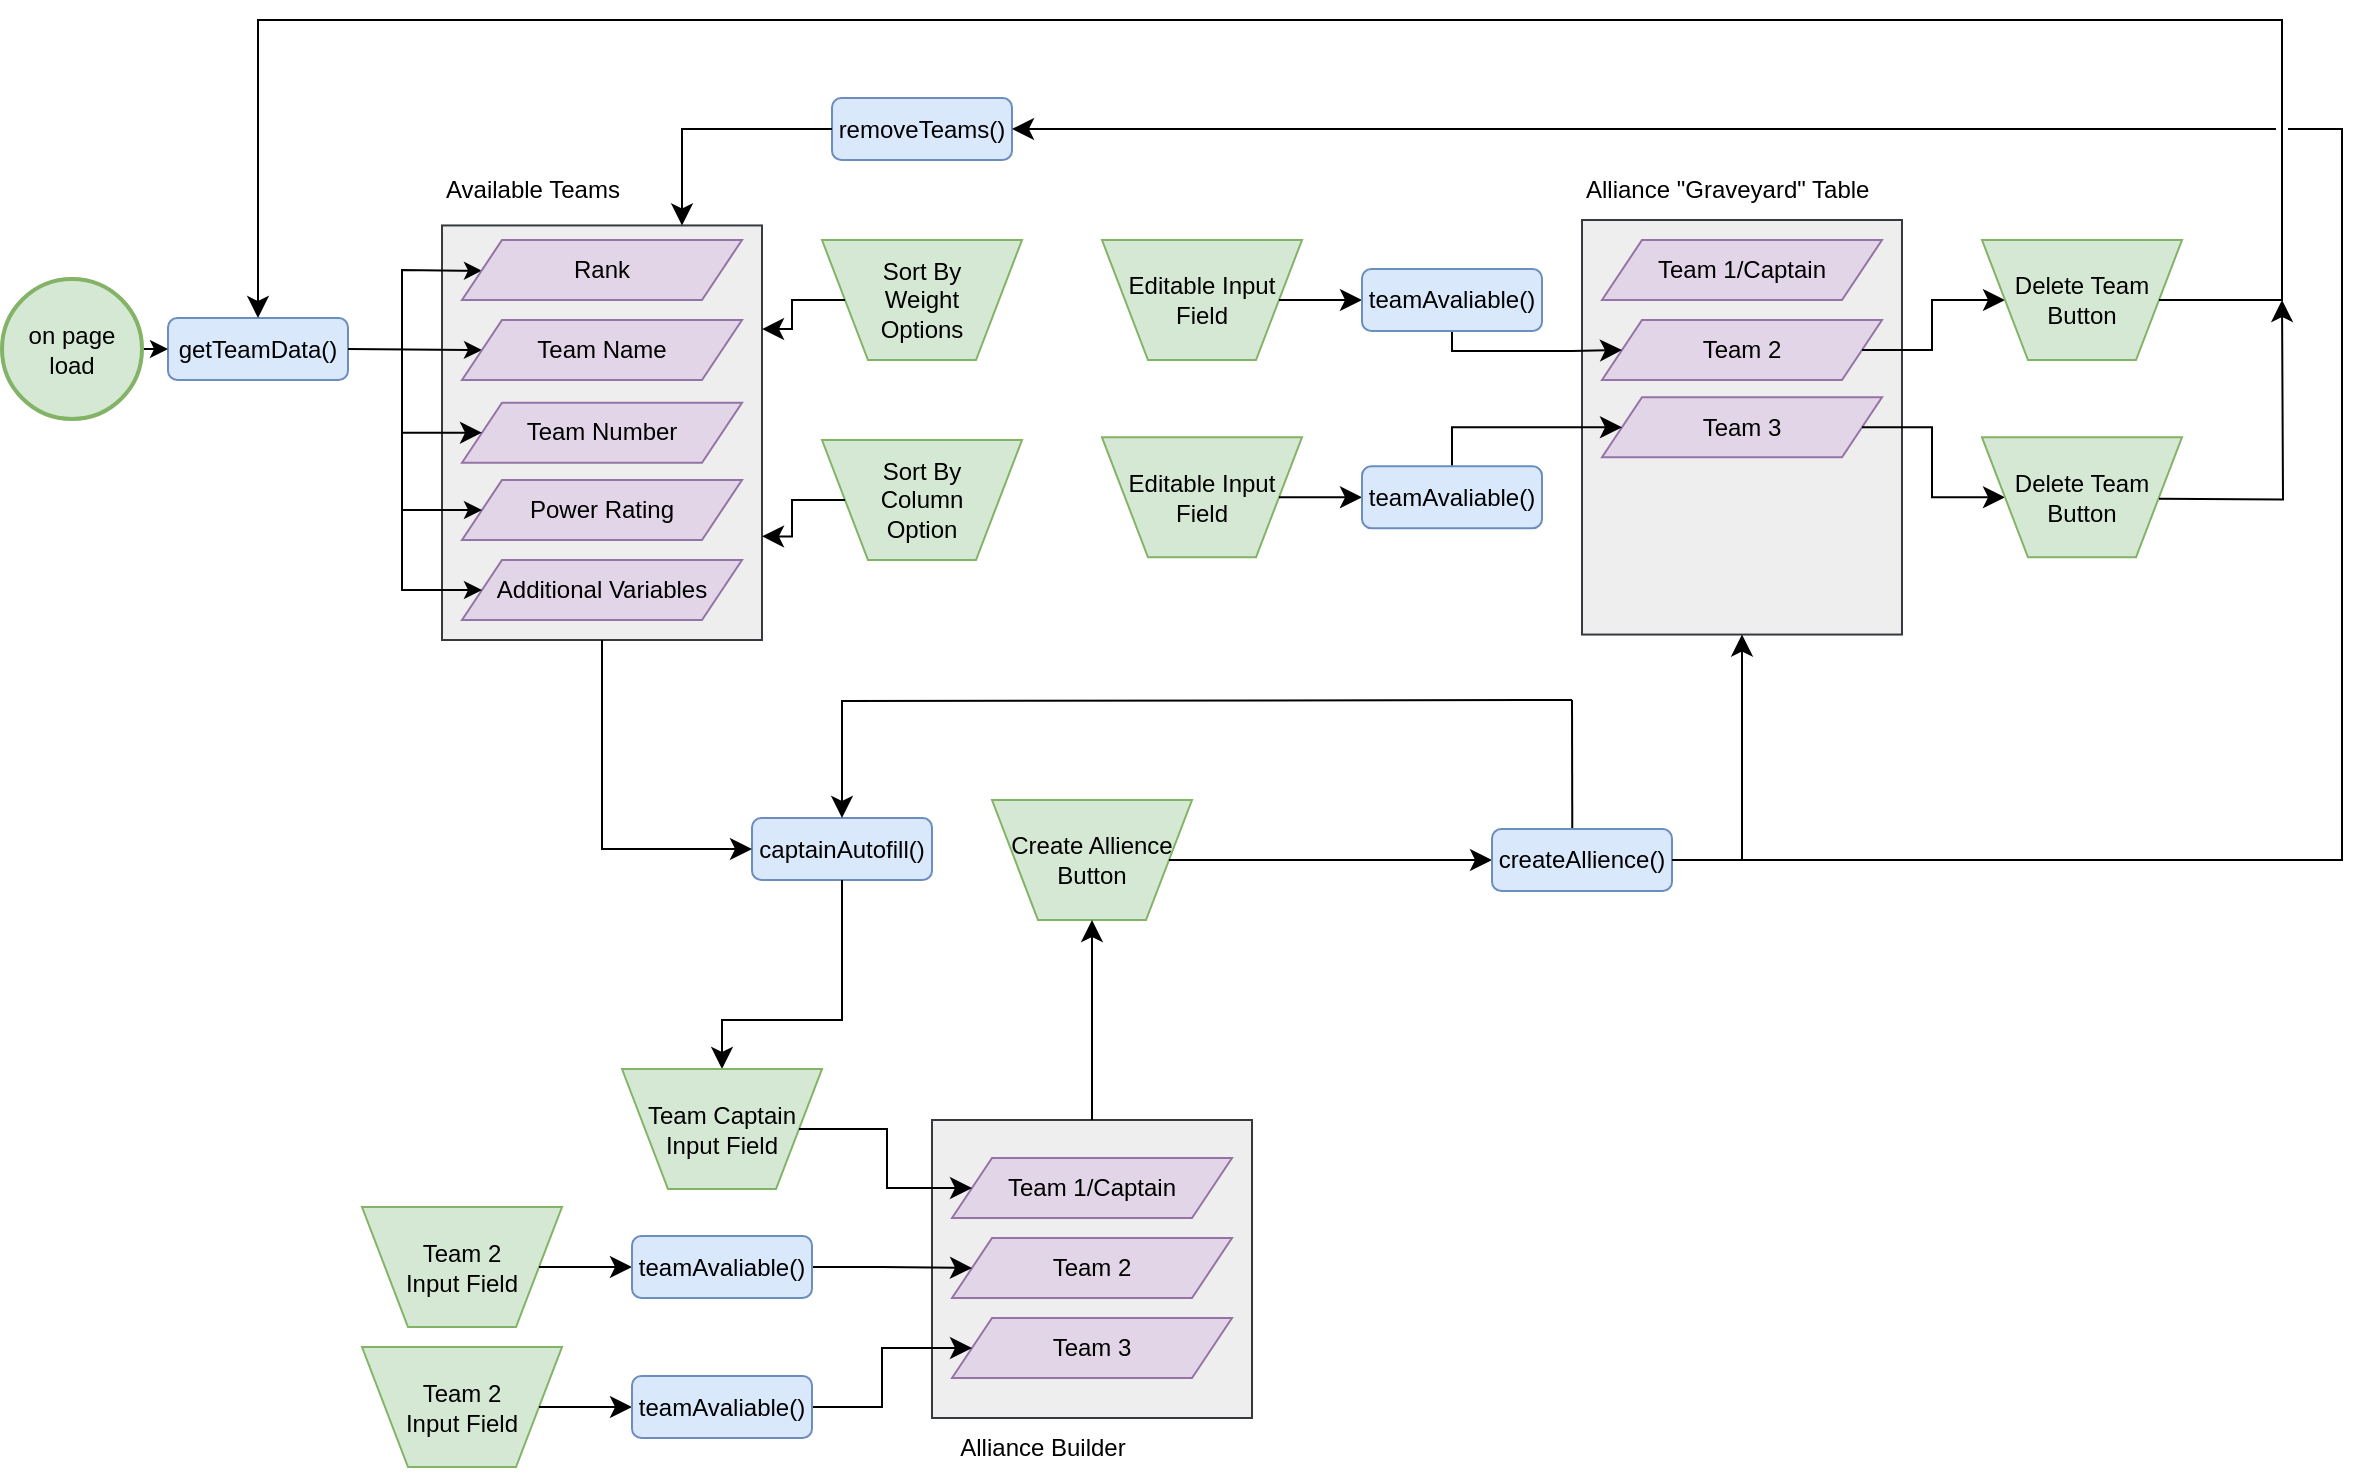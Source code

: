 <mxfile version="22.1.5" type="google">
  <diagram name="Page-1" id="FFI3w0g1MH9gnlZdxmnA">
    <mxGraphModel grid="1" page="1" gridSize="10" guides="1" tooltips="1" connect="1" arrows="1" fold="1" pageScale="1" pageWidth="850" pageHeight="1100" math="0" shadow="0">
      <root>
        <mxCell id="0" />
        <mxCell id="1" parent="0" />
        <mxCell id="9ercS7QOobOM5DavKYnJ-20" value="" style="group" connectable="0" vertex="1" parent="1">
          <mxGeometry x="-610" y="70" width="160" height="240" as="geometry" />
        </mxCell>
        <mxCell id="9ercS7QOobOM5DavKYnJ-21" value="" style="rounded=0;whiteSpace=wrap;html=1;fillColor=#eeeeee;strokeColor=#36393d;" vertex="1" parent="9ercS7QOobOM5DavKYnJ-20">
          <mxGeometry y="32.724" width="160" height="207.276" as="geometry" />
        </mxCell>
        <mxCell id="9ercS7QOobOM5DavKYnJ-26" value="Available Teams" style="text;html=1;align=left;verticalAlign=middle;resizable=0;points=[];autosize=1;strokeColor=none;fillColor=none;" vertex="1" parent="9ercS7QOobOM5DavKYnJ-20">
          <mxGeometry width="110" height="30" as="geometry" />
        </mxCell>
        <mxCell id="9ercS7QOobOM5DavKYnJ-14" value="Power Rating" style="shape=parallelogram;perimeter=parallelogramPerimeter;whiteSpace=wrap;html=1;fixedSize=1;rounded=0;fillColor=#E1D5E7;strokeColor=#9673a6;" vertex="1" parent="9ercS7QOobOM5DavKYnJ-20">
          <mxGeometry x="10" y="160" width="140" height="30" as="geometry" />
        </mxCell>
        <mxCell id="9ercS7QOobOM5DavKYnJ-11" value="Additional Variables" style="shape=parallelogram;perimeter=parallelogramPerimeter;whiteSpace=wrap;html=1;fixedSize=1;rounded=0;fillColor=#E1D5E7;strokeColor=#9673a6;" vertex="1" parent="9ercS7QOobOM5DavKYnJ-20">
          <mxGeometry x="10" y="200" width="140" height="30" as="geometry" />
        </mxCell>
        <mxCell id="T1bbL8raHNwF6YN5agup-30" value="Team Number" style="shape=parallelogram;perimeter=parallelogramPerimeter;whiteSpace=wrap;html=1;fixedSize=1;rounded=0;fillColor=#E1D5E7;strokeColor=#9673a6;" vertex="1" parent="9ercS7QOobOM5DavKYnJ-20">
          <mxGeometry x="10" y="121.36" width="140" height="30" as="geometry" />
        </mxCell>
        <mxCell id="9ercS7QOobOM5DavKYnJ-1" value="getTeamData()" style="rounded=1;whiteSpace=wrap;html=1;fillColor=#dae8fc;strokeColor=#6c8ebf;" vertex="1" parent="1">
          <mxGeometry x="-747" y="149" width="90" height="31" as="geometry" />
        </mxCell>
        <mxCell id="9ercS7QOobOM5DavKYnJ-2" style="edgeStyle=orthogonalEdgeStyle;rounded=0;orthogonalLoop=1;jettySize=auto;html=1;exitX=1;exitY=0.5;exitDx=0;exitDy=0;exitPerimeter=0;entryX=0;entryY=0.5;entryDx=0;entryDy=0;" edge="1" parent="1" source="9ercS7QOobOM5DavKYnJ-3" target="9ercS7QOobOM5DavKYnJ-1">
          <mxGeometry relative="1" as="geometry" />
        </mxCell>
        <mxCell id="9ercS7QOobOM5DavKYnJ-3" value="on page load" style="strokeWidth=2;html=1;shape=mxgraph.flowchart.start_2;whiteSpace=wrap;fillColor=#d5e8d4;strokeColor=#82b366;" vertex="1" parent="1">
          <mxGeometry x="-830" y="129.5" width="70" height="70" as="geometry" />
        </mxCell>
        <mxCell id="9ercS7QOobOM5DavKYnJ-4" value="" style="endArrow=classic;html=1;rounded=0;exitX=1;exitY=0.5;exitDx=0;exitDy=0;" edge="1" parent="1" source="9ercS7QOobOM5DavKYnJ-1">
          <mxGeometry width="50" height="50" relative="1" as="geometry">
            <mxPoint x="-600" y="240" as="sourcePoint" />
            <mxPoint x="-590" y="165" as="targetPoint" />
          </mxGeometry>
        </mxCell>
        <mxCell id="9ercS7QOobOM5DavKYnJ-5" value="" style="endArrow=classic;html=1;rounded=0;" edge="1" parent="1">
          <mxGeometry width="50" height="50" relative="1" as="geometry">
            <mxPoint x="-630" y="170" as="sourcePoint" />
            <mxPoint x="-590" y="125.33" as="targetPoint" />
            <Array as="points">
              <mxPoint x="-630" y="125" />
              <mxPoint x="-600" y="125.33" />
            </Array>
          </mxGeometry>
        </mxCell>
        <mxCell id="9ercS7QOobOM5DavKYnJ-6" value="" style="endArrow=classic;html=1;rounded=0;entryX=0;entryY=0.5;entryDx=0;entryDy=0;" edge="1" parent="1" target="9ercS7QOobOM5DavKYnJ-14">
          <mxGeometry width="50" height="50" relative="1" as="geometry">
            <mxPoint x="-630" y="160" as="sourcePoint" />
            <mxPoint x="-590" y="205.33" as="targetPoint" />
            <Array as="points">
              <mxPoint x="-630" y="245" />
            </Array>
          </mxGeometry>
        </mxCell>
        <mxCell id="9ercS7QOobOM5DavKYnJ-12" value="Team Name" style="shape=parallelogram;perimeter=parallelogramPerimeter;whiteSpace=wrap;html=1;fixedSize=1;rounded=0;fillColor=#E1D5E7;strokeColor=#9673a6;" vertex="1" parent="1">
          <mxGeometry x="-600" y="150" width="140" height="30" as="geometry" />
        </mxCell>
        <mxCell id="9ercS7QOobOM5DavKYnJ-13" value="Rank" style="shape=parallelogram;perimeter=parallelogramPerimeter;whiteSpace=wrap;html=1;fixedSize=1;rounded=0;fillColor=#E1D5E7;strokeColor=#9673a6;" vertex="1" parent="1">
          <mxGeometry x="-600" y="110" width="140" height="30" as="geometry" />
        </mxCell>
        <mxCell id="9ercS7QOobOM5DavKYnJ-15" value="" style="endArrow=classic;html=1;rounded=0;entryX=0;entryY=0.5;entryDx=0;entryDy=0;" edge="1" parent="1" target="9ercS7QOobOM5DavKYnJ-11">
          <mxGeometry width="50" height="50" relative="1" as="geometry">
            <mxPoint x="-630" y="200" as="sourcePoint" />
            <mxPoint x="-520" y="90" as="targetPoint" />
            <Array as="points">
              <mxPoint x="-630" y="285" />
            </Array>
          </mxGeometry>
        </mxCell>
        <mxCell id="F8CUXBEhj8OmJmXDhwfv-9" value="captainAutofill()" style="rounded=1;whiteSpace=wrap;html=1;fillColor=#dae8fc;strokeColor=#6c8ebf;" vertex="1" parent="1">
          <mxGeometry x="-455" y="399" width="90" height="31" as="geometry" />
        </mxCell>
        <mxCell id="9ercS7QOobOM5DavKYnJ-44" value="" style="rounded=0;whiteSpace=wrap;html=1;fillColor=#eeeeee;strokeColor=#36393d;" vertex="1" parent="1">
          <mxGeometry x="-365" y="550" width="160" height="149" as="geometry" />
        </mxCell>
        <mxCell id="9ercS7QOobOM5DavKYnJ-46" value="Team 1/Captain" style="shape=parallelogram;perimeter=parallelogramPerimeter;whiteSpace=wrap;html=1;fixedSize=1;rounded=0;fillColor=#e1d5e7;strokeColor=#9673a6;" vertex="1" parent="1">
          <mxGeometry x="-355" y="569" width="140" height="30" as="geometry" />
        </mxCell>
        <mxCell id="9ercS7QOobOM5DavKYnJ-47" value="Team 2" style="shape=parallelogram;perimeter=parallelogramPerimeter;whiteSpace=wrap;html=1;fixedSize=1;rounded=0;fillColor=#e1d5e7;strokeColor=#9673a6;" vertex="1" parent="1">
          <mxGeometry x="-355" y="609" width="140" height="30" as="geometry" />
        </mxCell>
        <mxCell id="9ercS7QOobOM5DavKYnJ-48" value="Team 3" style="shape=parallelogram;perimeter=parallelogramPerimeter;whiteSpace=wrap;html=1;fixedSize=1;rounded=0;fillColor=#e1d5e7;strokeColor=#9673a6;" vertex="1" parent="1">
          <mxGeometry x="-355" y="649" width="140" height="30" as="geometry" />
        </mxCell>
        <mxCell id="9ercS7QOobOM5DavKYnJ-45" value="Alliance Builder" style="text;html=1;align=center;verticalAlign=middle;resizable=0;points=[];autosize=1;strokeColor=none;fillColor=none;" vertex="1" parent="1">
          <mxGeometry x="-365" y="699" width="110" height="30" as="geometry" />
        </mxCell>
        <mxCell id="F8CUXBEhj8OmJmXDhwfv-7" value="Create Allience&lt;br&gt;Button" style="verticalLabelPosition=middle;verticalAlign=middle;html=1;shape=trapezoid;perimeter=trapezoidPerimeter;whiteSpace=wrap;size=0.23;arcSize=10;flipV=1;labelPosition=center;align=center;fillColor=#d5e8d4;strokeColor=#82b366;" vertex="1" parent="1">
          <mxGeometry x="-335" y="390" width="100" height="60" as="geometry" />
        </mxCell>
        <mxCell id="T1bbL8raHNwF6YN5agup-7" value="" style="endArrow=classic;html=1;rounded=0;fontSize=12;startSize=8;endSize=8;curved=1;exitX=0.5;exitY=0;exitDx=0;exitDy=0;entryX=0.5;entryY=1;entryDx=0;entryDy=0;" edge="1" parent="1" source="9ercS7QOobOM5DavKYnJ-44" target="F8CUXBEhj8OmJmXDhwfv-7">
          <mxGeometry width="50" height="50" relative="1" as="geometry">
            <mxPoint x="-355" y="400" as="sourcePoint" />
            <mxPoint x="-305" y="350" as="targetPoint" />
          </mxGeometry>
        </mxCell>
        <mxCell id="T1bbL8raHNwF6YN5agup-8" value="" style="endArrow=classic;html=1;rounded=0;fontSize=12;startSize=8;endSize=8;curved=1;exitX=1;exitY=0.5;exitDx=0;exitDy=0;entryX=0;entryY=0.5;entryDx=0;entryDy=0;" edge="1" parent="1" source="F8CUXBEhj8OmJmXDhwfv-7" target="T1bbL8raHNwF6YN5agup-21">
          <mxGeometry width="50" height="50" relative="1" as="geometry">
            <mxPoint x="-115.0" y="420.0" as="sourcePoint" />
            <mxPoint x="-85" y="419" as="targetPoint" />
          </mxGeometry>
        </mxCell>
        <mxCell id="T1bbL8raHNwF6YN5agup-9" value="" style="endArrow=none;html=1;rounded=0;fontSize=12;startSize=8;endSize=8;curved=1;entryX=0.446;entryY=0.019;entryDx=0;entryDy=0;entryPerimeter=0;" edge="1" parent="1" target="T1bbL8raHNwF6YN5agup-21">
          <mxGeometry width="50" height="50" relative="1" as="geometry">
            <mxPoint x="-45" y="340" as="sourcePoint" />
            <mxPoint x="-35" y="406" as="targetPoint" />
          </mxGeometry>
        </mxCell>
        <mxCell id="T1bbL8raHNwF6YN5agup-11" value="" style="endArrow=classic;html=1;rounded=0;fontSize=12;startSize=8;endSize=8;edgeStyle=orthogonalEdgeStyle;" edge="1" parent="1" target="F8CUXBEhj8OmJmXDhwfv-9">
          <mxGeometry width="50" height="50" relative="1" as="geometry">
            <mxPoint x="-45" y="340" as="sourcePoint" />
            <mxPoint x="-405" y="330" as="targetPoint" />
          </mxGeometry>
        </mxCell>
        <mxCell id="T1bbL8raHNwF6YN5agup-14" value="Team 2 &lt;br&gt;Input Field" style="verticalLabelPosition=middle;verticalAlign=middle;html=1;shape=trapezoid;perimeter=trapezoidPerimeter;whiteSpace=wrap;size=0.23;arcSize=10;flipV=1;labelPosition=center;align=center;fillColor=#d5e8d4;strokeColor=#82b366;" vertex="1" parent="1">
          <mxGeometry x="-650" y="593.5" width="100" height="60" as="geometry" />
        </mxCell>
        <mxCell id="T1bbL8raHNwF6YN5agup-16" value="Team 2 &lt;br&gt;Input Field" style="verticalLabelPosition=middle;verticalAlign=middle;html=1;shape=trapezoid;perimeter=trapezoidPerimeter;whiteSpace=wrap;size=0.23;arcSize=10;flipV=1;labelPosition=center;align=center;fillColor=#d5e8d4;strokeColor=#82b366;" vertex="1" parent="1">
          <mxGeometry x="-650" y="663.5" width="100" height="60" as="geometry" />
        </mxCell>
        <mxCell id="T1bbL8raHNwF6YN5agup-21" value="createAllience()" style="rounded=1;whiteSpace=wrap;html=1;fillColor=#dae8fc;strokeColor=#6c8ebf;" vertex="1" parent="1">
          <mxGeometry x="-85" y="404.5" width="90" height="31" as="geometry" />
        </mxCell>
        <mxCell id="T1bbL8raHNwF6YN5agup-24" value="" style="endArrow=classic;html=1;rounded=0;fontSize=12;startSize=8;endSize=8;exitX=1;exitY=0.5;exitDx=0;exitDy=0;entryX=0;entryY=0.5;entryDx=0;entryDy=0;edgeStyle=orthogonalEdgeStyle;" edge="1" parent="1" source="T1bbL8raHNwF6YN5agup-81" target="9ercS7QOobOM5DavKYnJ-47">
          <mxGeometry width="50" height="50" relative="1" as="geometry">
            <mxPoint x="-405" y="590" as="sourcePoint" />
            <mxPoint x="-355" y="540" as="targetPoint" />
          </mxGeometry>
        </mxCell>
        <mxCell id="T1bbL8raHNwF6YN5agup-25" value="" style="endArrow=classic;html=1;rounded=0;fontSize=12;startSize=8;endSize=8;exitX=1;exitY=0.5;exitDx=0;exitDy=0;entryX=0;entryY=0.5;entryDx=0;entryDy=0;edgeStyle=orthogonalEdgeStyle;" edge="1" parent="1" source="T1bbL8raHNwF6YN5agup-80" target="9ercS7QOobOM5DavKYnJ-48">
          <mxGeometry width="50" height="50" relative="1" as="geometry">
            <mxPoint x="-515" y="706" as="sourcePoint" />
            <mxPoint x="-324" y="720" as="targetPoint" />
          </mxGeometry>
        </mxCell>
        <mxCell id="T1bbL8raHNwF6YN5agup-31" value="" style="endArrow=classic;html=1;rounded=0;fontSize=12;startSize=8;endSize=8;entryX=0;entryY=0.5;entryDx=0;entryDy=0;edgeStyle=orthogonalEdgeStyle;" edge="1" parent="1" target="T1bbL8raHNwF6YN5agup-30">
          <mxGeometry width="50" height="50" relative="1" as="geometry">
            <mxPoint x="-630" y="160" as="sourcePoint" />
            <mxPoint x="-340" y="130" as="targetPoint" />
            <Array as="points">
              <mxPoint x="-630" y="206" />
            </Array>
          </mxGeometry>
        </mxCell>
        <mxCell id="T1bbL8raHNwF6YN5agup-32" value="" style="endArrow=classic;html=1;rounded=0;fontSize=12;startSize=8;endSize=8;exitX=0.5;exitY=1;exitDx=0;exitDy=0;entryX=0.5;entryY=0;entryDx=0;entryDy=0;edgeStyle=orthogonalEdgeStyle;" edge="1" parent="1" source="F8CUXBEhj8OmJmXDhwfv-9" target="T1bbL8raHNwF6YN5agup-49">
          <mxGeometry width="50" height="50" relative="1" as="geometry">
            <mxPoint x="-180" y="420" as="sourcePoint" />
            <mxPoint x="-130" y="370" as="targetPoint" />
            <Array as="points">
              <mxPoint x="-410" y="500" />
              <mxPoint x="-470" y="500" />
            </Array>
          </mxGeometry>
        </mxCell>
        <mxCell id="T1bbL8raHNwF6YN5agup-33" value="" style="endArrow=classic;html=1;rounded=0;fontSize=12;startSize=8;endSize=8;exitX=0.5;exitY=1;exitDx=0;exitDy=0;entryX=0;entryY=0.5;entryDx=0;entryDy=0;edgeStyle=orthogonalEdgeStyle;" edge="1" parent="1" source="9ercS7QOobOM5DavKYnJ-21" target="F8CUXBEhj8OmJmXDhwfv-9">
          <mxGeometry width="50" height="50" relative="1" as="geometry">
            <mxPoint x="-350" y="370" as="sourcePoint" />
            <mxPoint x="-300" y="320" as="targetPoint" />
          </mxGeometry>
        </mxCell>
        <mxCell id="T1bbL8raHNwF6YN5agup-38" value="" style="group" connectable="0" vertex="1" parent="1">
          <mxGeometry x="-40" y="70" width="170" height="240" as="geometry" />
        </mxCell>
        <mxCell id="T1bbL8raHNwF6YN5agup-39" value="" style="rounded=0;whiteSpace=wrap;html=1;fillColor=#eeeeee;strokeColor=#36393d;" vertex="1" parent="T1bbL8raHNwF6YN5agup-38">
          <mxGeometry y="30.004" width="160" height="207.276" as="geometry" />
        </mxCell>
        <mxCell id="T1bbL8raHNwF6YN5agup-40" value="Alliance &quot;Graveyard&quot; Table&amp;nbsp;" style="text;html=1;align=left;verticalAlign=middle;resizable=0;points=[];autosize=1;strokeColor=none;fillColor=none;" vertex="1" parent="T1bbL8raHNwF6YN5agup-38">
          <mxGeometry width="170" height="30" as="geometry" />
        </mxCell>
        <mxCell id="T1bbL8raHNwF6YN5agup-41" value="Team 2" style="shape=parallelogram;perimeter=parallelogramPerimeter;whiteSpace=wrap;html=1;fixedSize=1;rounded=0;fillColor=#E1D5E7;strokeColor=#9673a6;" vertex="1" parent="T1bbL8raHNwF6YN5agup-38">
          <mxGeometry x="10" y="80" width="140" height="30" as="geometry" />
        </mxCell>
        <mxCell id="T1bbL8raHNwF6YN5agup-42" value="Team 3" style="shape=parallelogram;perimeter=parallelogramPerimeter;whiteSpace=wrap;html=1;fixedSize=1;rounded=0;fillColor=#E1D5E7;strokeColor=#9673a6;" vertex="1" parent="T1bbL8raHNwF6YN5agup-38">
          <mxGeometry x="10" y="118.64" width="140" height="30" as="geometry" />
        </mxCell>
        <mxCell id="T1bbL8raHNwF6YN5agup-43" value="Team 1/Captain" style="shape=parallelogram;perimeter=parallelogramPerimeter;whiteSpace=wrap;html=1;fixedSize=1;rounded=0;fillColor=#E1D5E7;strokeColor=#9673a6;" vertex="1" parent="T1bbL8raHNwF6YN5agup-38">
          <mxGeometry x="10" y="40.0" width="140" height="30" as="geometry" />
        </mxCell>
        <mxCell id="T1bbL8raHNwF6YN5agup-44" value="" style="endArrow=classic;html=1;rounded=0;fontSize=12;startSize=8;endSize=8;exitX=1;exitY=0.5;exitDx=0;exitDy=0;entryX=0.5;entryY=1;entryDx=0;entryDy=0;edgeStyle=orthogonalEdgeStyle;" edge="1" parent="1" source="T1bbL8raHNwF6YN5agup-21" target="T1bbL8raHNwF6YN5agup-39">
          <mxGeometry width="50" height="50" relative="1" as="geometry">
            <mxPoint x="-290" y="220" as="sourcePoint" />
            <mxPoint y="200" as="targetPoint" />
            <Array as="points">
              <mxPoint x="40" y="420" />
            </Array>
          </mxGeometry>
        </mxCell>
        <mxCell id="T1bbL8raHNwF6YN5agup-45" value="Sort By&lt;br&gt;Weight&lt;br&gt;Options" style="verticalLabelPosition=middle;verticalAlign=middle;html=1;shape=trapezoid;perimeter=trapezoidPerimeter;whiteSpace=wrap;size=0.23;arcSize=10;flipV=1;labelPosition=center;align=center;fillColor=#d5e8d4;strokeColor=#82b366;" vertex="1" parent="1">
          <mxGeometry x="-420" y="110" width="100" height="60" as="geometry" />
        </mxCell>
        <mxCell id="T1bbL8raHNwF6YN5agup-46" value="Sort By&lt;br&gt;Column&lt;br&gt;Option" style="verticalLabelPosition=middle;verticalAlign=middle;html=1;shape=trapezoid;perimeter=trapezoidPerimeter;whiteSpace=wrap;size=0.23;arcSize=10;flipV=1;labelPosition=center;align=center;fillColor=#d5e8d4;strokeColor=#82b366;" vertex="1" parent="1">
          <mxGeometry x="-420" y="210" width="100" height="60" as="geometry" />
        </mxCell>
        <mxCell id="T1bbL8raHNwF6YN5agup-47" value="" style="endArrow=classic;html=1;rounded=0;fontSize=12;startSize=8;endSize=8;exitX=0;exitY=0.5;exitDx=0;exitDy=0;entryX=1;entryY=0.25;entryDx=0;entryDy=0;edgeStyle=orthogonalEdgeStyle;" edge="1" parent="1" source="T1bbL8raHNwF6YN5agup-45" target="9ercS7QOobOM5DavKYnJ-21">
          <mxGeometry width="50" height="50" relative="1" as="geometry">
            <mxPoint x="-460" y="240" as="sourcePoint" />
            <mxPoint x="-410" y="190" as="targetPoint" />
          </mxGeometry>
        </mxCell>
        <mxCell id="T1bbL8raHNwF6YN5agup-48" value="" style="endArrow=classic;html=1;rounded=0;fontSize=12;startSize=8;endSize=8;exitX=0;exitY=0.5;exitDx=0;exitDy=0;entryX=1;entryY=0.75;entryDx=0;entryDy=0;edgeStyle=orthogonalEdgeStyle;" edge="1" parent="1" source="T1bbL8raHNwF6YN5agup-46" target="9ercS7QOobOM5DavKYnJ-21">
          <mxGeometry width="50" height="50" relative="1" as="geometry">
            <mxPoint x="-460" y="240" as="sourcePoint" />
            <mxPoint x="-410" y="190" as="targetPoint" />
          </mxGeometry>
        </mxCell>
        <mxCell id="T1bbL8raHNwF6YN5agup-49" value="Team Captain&lt;br&gt;Input Field" style="verticalLabelPosition=middle;verticalAlign=middle;html=1;shape=trapezoid;perimeter=trapezoidPerimeter;whiteSpace=wrap;size=0.23;arcSize=10;flipV=1;labelPosition=center;align=center;fillColor=#d5e8d4;strokeColor=#82b366;" vertex="1" parent="1">
          <mxGeometry x="-520" y="524.5" width="100" height="60" as="geometry" />
        </mxCell>
        <mxCell id="T1bbL8raHNwF6YN5agup-50" value="" style="endArrow=classic;html=1;rounded=0;fontSize=12;startSize=8;endSize=8;exitX=1;exitY=0.5;exitDx=0;exitDy=0;entryX=0;entryY=0.5;entryDx=0;entryDy=0;edgeStyle=orthogonalEdgeStyle;" edge="1" parent="1" source="T1bbL8raHNwF6YN5agup-49" target="9ercS7QOobOM5DavKYnJ-46">
          <mxGeometry width="50" height="50" relative="1" as="geometry">
            <mxPoint x="-380" y="640" as="sourcePoint" />
            <mxPoint x="-330" y="590" as="targetPoint" />
          </mxGeometry>
        </mxCell>
        <mxCell id="T1bbL8raHNwF6YN5agup-57" value="Editable Input&lt;br&gt;Field" style="verticalLabelPosition=middle;verticalAlign=middle;html=1;shape=trapezoid;perimeter=trapezoidPerimeter;whiteSpace=wrap;size=0.23;arcSize=10;flipV=1;labelPosition=center;align=center;fillColor=#d5e8d4;strokeColor=#82b366;" vertex="1" parent="1">
          <mxGeometry x="-280" y="110.0" width="100" height="60" as="geometry" />
        </mxCell>
        <mxCell id="T1bbL8raHNwF6YN5agup-59" value="Editable Input&lt;br&gt;Field" style="verticalLabelPosition=middle;verticalAlign=middle;html=1;shape=trapezoid;perimeter=trapezoidPerimeter;whiteSpace=wrap;size=0.23;arcSize=10;flipV=1;labelPosition=center;align=center;fillColor=#d5e8d4;strokeColor=#82b366;" vertex="1" parent="1">
          <mxGeometry x="-280" y="208.64" width="100" height="60" as="geometry" />
        </mxCell>
        <mxCell id="T1bbL8raHNwF6YN5agup-62" value="" style="endArrow=classic;html=1;rounded=0;fontSize=12;startSize=8;endSize=8;exitX=0.5;exitY=1;exitDx=0;exitDy=0;entryX=0;entryY=0.5;entryDx=0;entryDy=0;edgeStyle=orthogonalEdgeStyle;" edge="1" parent="1" source="T1bbL8raHNwF6YN5agup-77" target="T1bbL8raHNwF6YN5agup-41">
          <mxGeometry width="50" height="50" relative="1" as="geometry">
            <mxPoint x="-210" y="310" as="sourcePoint" />
            <mxPoint x="-160" y="260" as="targetPoint" />
          </mxGeometry>
        </mxCell>
        <mxCell id="T1bbL8raHNwF6YN5agup-63" value="" style="endArrow=classic;html=1;rounded=0;fontSize=12;startSize=8;endSize=8;exitX=0.5;exitY=0;exitDx=0;exitDy=0;entryX=0;entryY=0.5;entryDx=0;entryDy=0;edgeStyle=orthogonalEdgeStyle;" edge="1" parent="1" source="T1bbL8raHNwF6YN5agup-75" target="T1bbL8raHNwF6YN5agup-42">
          <mxGeometry width="50" height="50" relative="1" as="geometry">
            <mxPoint x="-210" y="310" as="sourcePoint" />
            <mxPoint x="-160" y="260" as="targetPoint" />
            <Array as="points">
              <mxPoint x="-105" y="204" />
            </Array>
          </mxGeometry>
        </mxCell>
        <mxCell id="T1bbL8raHNwF6YN5agup-64" value="" style="endArrow=classic;html=1;rounded=0;fontSize=12;startSize=8;endSize=8;exitX=1;exitY=0.5;exitDx=0;exitDy=0;entryX=0;entryY=0.5;entryDx=0;entryDy=0;edgeStyle=orthogonalEdgeStyle;" edge="1" parent="1" source="T1bbL8raHNwF6YN5agup-42" target="T1bbL8raHNwF6YN5agup-69">
          <mxGeometry width="50" height="50" relative="1" as="geometry">
            <mxPoint x="60" y="350" as="sourcePoint" />
            <mxPoint x="170" y="204" as="targetPoint" />
          </mxGeometry>
        </mxCell>
        <mxCell id="T1bbL8raHNwF6YN5agup-67" value="" style="endArrow=classic;html=1;rounded=0;fontSize=12;startSize=8;endSize=8;exitX=1;exitY=0.5;exitDx=0;exitDy=0;entryX=0;entryY=0.5;entryDx=0;entryDy=0;edgeStyle=orthogonalEdgeStyle;" edge="1" parent="1" source="T1bbL8raHNwF6YN5agup-41" target="T1bbL8raHNwF6YN5agup-68">
          <mxGeometry width="50" height="50" relative="1" as="geometry">
            <mxPoint x="170" y="310" as="sourcePoint" />
            <mxPoint x="170" y="165" as="targetPoint" />
          </mxGeometry>
        </mxCell>
        <mxCell id="T1bbL8raHNwF6YN5agup-68" value="Delete Team&lt;br&gt;Button" style="verticalLabelPosition=middle;verticalAlign=middle;html=1;shape=trapezoid;perimeter=trapezoidPerimeter;whiteSpace=wrap;size=0.23;arcSize=10;flipV=1;labelPosition=center;align=center;fillColor=#d5e8d4;strokeColor=#82b366;" vertex="1" parent="1">
          <mxGeometry x="160" y="110.0" width="100" height="60" as="geometry" />
        </mxCell>
        <mxCell id="T1bbL8raHNwF6YN5agup-69" value="Delete Team&lt;br&gt;Button" style="verticalLabelPosition=middle;verticalAlign=middle;html=1;shape=trapezoid;perimeter=trapezoidPerimeter;whiteSpace=wrap;size=0.23;arcSize=10;flipV=1;labelPosition=center;align=center;fillColor=#d5e8d4;strokeColor=#82b366;" vertex="1" parent="1">
          <mxGeometry x="160" y="208.64" width="100" height="60" as="geometry" />
        </mxCell>
        <mxCell id="T1bbL8raHNwF6YN5agup-70" value="" style="endArrow=classic;html=1;rounded=0;fontSize=12;startSize=8;endSize=8;exitX=1;exitY=0.5;exitDx=0;exitDy=0;edgeStyle=orthogonalEdgeStyle;" edge="1" parent="1" source="T1bbL8raHNwF6YN5agup-68" target="9ercS7QOobOM5DavKYnJ-1">
          <mxGeometry width="50" height="50" relative="1" as="geometry">
            <mxPoint x="-150" y="310" as="sourcePoint" />
            <mxPoint x="200" y="40" as="targetPoint" />
            <Array as="points">
              <mxPoint x="310" y="140" />
              <mxPoint x="310" />
              <mxPoint x="-702" />
            </Array>
          </mxGeometry>
        </mxCell>
        <mxCell id="T1bbL8raHNwF6YN5agup-71" value="" style="endArrow=classic;html=1;rounded=0;fontSize=12;startSize=8;endSize=8;exitX=1;exitY=0.5;exitDx=0;exitDy=0;edgeStyle=orthogonalEdgeStyle;" edge="1" parent="1">
          <mxGeometry width="50" height="50" relative="1" as="geometry">
            <mxPoint x="248.5" y="239.32" as="sourcePoint" />
            <mxPoint x="310" y="140" as="targetPoint" />
          </mxGeometry>
        </mxCell>
        <mxCell id="T1bbL8raHNwF6YN5agup-72" value="removeTeams()" style="rounded=1;whiteSpace=wrap;html=1;fillColor=#dae8fc;strokeColor=#6c8ebf;" vertex="1" parent="1">
          <mxGeometry x="-415" y="39" width="90" height="31" as="geometry" />
        </mxCell>
        <mxCell id="T1bbL8raHNwF6YN5agup-73" value="" style="endArrow=classic;html=1;rounded=0;fontSize=12;startSize=8;endSize=8;entryX=1;entryY=0.5;entryDx=0;entryDy=0;edgeStyle=orthogonalEdgeStyle;jumpStyle=gap;" edge="1" parent="1" target="T1bbL8raHNwF6YN5agup-72">
          <mxGeometry width="50" height="50" relative="1" as="geometry">
            <mxPoint x="40" y="420" as="sourcePoint" />
            <mxPoint x="-290" y="220" as="targetPoint" />
            <Array as="points">
              <mxPoint x="340" y="420" />
              <mxPoint x="340" y="55" />
            </Array>
          </mxGeometry>
        </mxCell>
        <mxCell id="T1bbL8raHNwF6YN5agup-74" value="" style="endArrow=classic;html=1;rounded=0;fontSize=12;startSize=8;endSize=8;exitX=0;exitY=0.5;exitDx=0;exitDy=0;entryX=0.75;entryY=0;entryDx=0;entryDy=0;edgeStyle=orthogonalEdgeStyle;" edge="1" parent="1" source="T1bbL8raHNwF6YN5agup-72" target="9ercS7QOobOM5DavKYnJ-21">
          <mxGeometry width="50" height="50" relative="1" as="geometry">
            <mxPoint x="-340" y="270" as="sourcePoint" />
            <mxPoint x="-290" y="220" as="targetPoint" />
          </mxGeometry>
        </mxCell>
        <mxCell id="T1bbL8raHNwF6YN5agup-76" value="" style="endArrow=classic;html=1;rounded=0;fontSize=12;startSize=8;endSize=8;exitX=1;exitY=0.5;exitDx=0;exitDy=0;entryX=0;entryY=0.5;entryDx=0;entryDy=0;edgeStyle=orthogonalEdgeStyle;" edge="1" parent="1" source="T1bbL8raHNwF6YN5agup-59" target="T1bbL8raHNwF6YN5agup-75">
          <mxGeometry width="50" height="50" relative="1" as="geometry">
            <mxPoint x="-192" y="239" as="sourcePoint" />
            <mxPoint x="-20" y="204" as="targetPoint" />
          </mxGeometry>
        </mxCell>
        <mxCell id="T1bbL8raHNwF6YN5agup-75" value="teamAvaliable()" style="rounded=1;whiteSpace=wrap;html=1;fillColor=#dae8fc;strokeColor=#6c8ebf;" vertex="1" parent="1">
          <mxGeometry x="-150" y="223.14" width="90" height="31" as="geometry" />
        </mxCell>
        <mxCell id="T1bbL8raHNwF6YN5agup-78" value="" style="endArrow=classic;html=1;rounded=0;fontSize=12;startSize=8;endSize=8;exitX=1;exitY=0.5;exitDx=0;exitDy=0;entryX=0;entryY=0.5;entryDx=0;entryDy=0;edgeStyle=orthogonalEdgeStyle;" edge="1" parent="1" source="T1bbL8raHNwF6YN5agup-57" target="T1bbL8raHNwF6YN5agup-77">
          <mxGeometry width="50" height="50" relative="1" as="geometry">
            <mxPoint x="-192" y="140" as="sourcePoint" />
            <mxPoint x="-20" y="165" as="targetPoint" />
          </mxGeometry>
        </mxCell>
        <mxCell id="T1bbL8raHNwF6YN5agup-77" value="teamAvaliable()" style="rounded=1;whiteSpace=wrap;html=1;fillColor=#dae8fc;strokeColor=#6c8ebf;" vertex="1" parent="1">
          <mxGeometry x="-150" y="124.5" width="90" height="31" as="geometry" />
        </mxCell>
        <mxCell id="T1bbL8raHNwF6YN5agup-82" value="" style="endArrow=classic;html=1;rounded=0;fontSize=12;startSize=8;endSize=8;exitX=1;exitY=0.5;exitDx=0;exitDy=0;entryX=0;entryY=0.5;entryDx=0;entryDy=0;edgeStyle=orthogonalEdgeStyle;" edge="1" parent="1" source="T1bbL8raHNwF6YN5agup-14" target="T1bbL8raHNwF6YN5agup-81">
          <mxGeometry width="50" height="50" relative="1" as="geometry">
            <mxPoint x="-532" y="624" as="sourcePoint" />
            <mxPoint x="-345" y="624" as="targetPoint" />
          </mxGeometry>
        </mxCell>
        <mxCell id="T1bbL8raHNwF6YN5agup-81" value="teamAvaliable()" style="rounded=1;whiteSpace=wrap;html=1;fillColor=#dae8fc;strokeColor=#6c8ebf;" vertex="1" parent="1">
          <mxGeometry x="-515" y="608" width="90" height="31" as="geometry" />
        </mxCell>
        <mxCell id="T1bbL8raHNwF6YN5agup-83" value="" style="endArrow=classic;html=1;rounded=0;fontSize=12;startSize=8;endSize=8;exitX=1;exitY=0.5;exitDx=0;exitDy=0;entryX=0;entryY=0.5;entryDx=0;entryDy=0;edgeStyle=orthogonalEdgeStyle;" edge="1" parent="1" source="T1bbL8raHNwF6YN5agup-16" target="T1bbL8raHNwF6YN5agup-80">
          <mxGeometry width="50" height="50" relative="1" as="geometry">
            <mxPoint x="-532" y="694" as="sourcePoint" />
            <mxPoint x="-345" y="664" as="targetPoint" />
          </mxGeometry>
        </mxCell>
        <mxCell id="T1bbL8raHNwF6YN5agup-80" value="teamAvaliable()" style="rounded=1;whiteSpace=wrap;html=1;fillColor=#dae8fc;strokeColor=#6c8ebf;" vertex="1" parent="1">
          <mxGeometry x="-515" y="678" width="90" height="31" as="geometry" />
        </mxCell>
      </root>
    </mxGraphModel>
  </diagram>
</mxfile>
